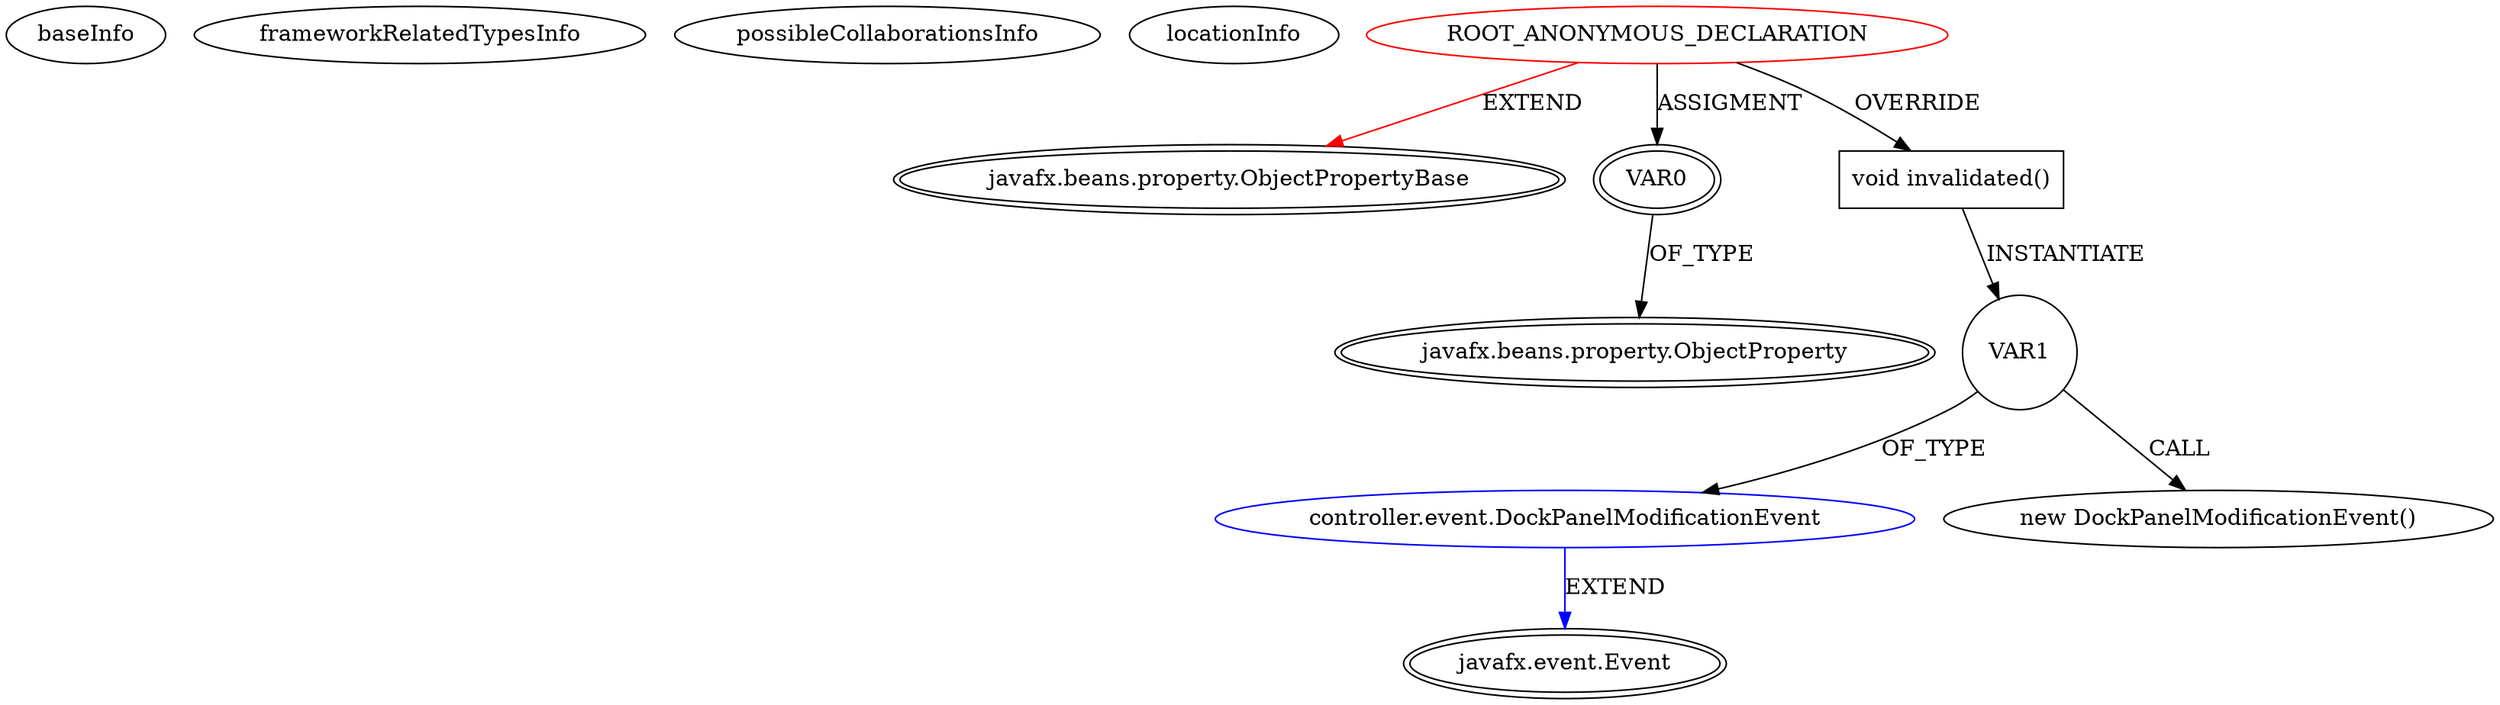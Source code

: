 digraph {
baseInfo[graphId=1679,category="extension_graph",isAnonymous=true,possibleRelation=true]
frameworkRelatedTypesInfo[0="javafx.beans.property.ObjectPropertyBase"]
possibleCollaborationsInfo[0="1679~OVERRIDING_METHOD_DECLARATION-INSTANTIATION-~javafx.beans.property.ObjectPropertyBase ~javafx.event.Event ~true~false"]
locationInfo[projectName="abuczko-JFXDockManager",filePath="/abuczko-JFXDockManager/JFXDockManager-master/JFXDockManager/src/controller/DockPanel.java",contextSignature="javafx.beans.property.ObjectProperty graphicProperty()",graphId="1679"]
0[label="ROOT_ANONYMOUS_DECLARATION",vertexType="ROOT_ANONYMOUS_DECLARATION",isFrameworkType=false,color=red]
1[label="javafx.beans.property.ObjectPropertyBase",vertexType="FRAMEWORK_CLASS_TYPE",isFrameworkType=true,peripheries=2]
2[label="VAR0",vertexType="OUTSIDE_VARIABLE_EXPRESION",isFrameworkType=true,peripheries=2]
3[label="javafx.beans.property.ObjectProperty",vertexType="FRAMEWORK_CLASS_TYPE",isFrameworkType=true,peripheries=2]
4[label="void invalidated()",vertexType="OVERRIDING_METHOD_DECLARATION",isFrameworkType=false,shape=box]
6[label="VAR1",vertexType="VARIABLE_EXPRESION",isFrameworkType=false,shape=circle]
7[label="controller.event.DockPanelModificationEvent",vertexType="REFERENCE_CLIENT_CLASS_DECLARATION",isFrameworkType=false,color=blue]
8[label="javafx.event.Event",vertexType="FRAMEWORK_CLASS_TYPE",isFrameworkType=true,peripheries=2]
5[label="new DockPanelModificationEvent()",vertexType="CONSTRUCTOR_CALL",isFrameworkType=false]
0->1[label="EXTEND",color=red]
0->2[label="ASSIGMENT"]
2->3[label="OF_TYPE"]
0->4[label="OVERRIDE"]
4->6[label="INSTANTIATE"]
7->8[label="EXTEND",color=blue]
6->7[label="OF_TYPE"]
6->5[label="CALL"]
}
